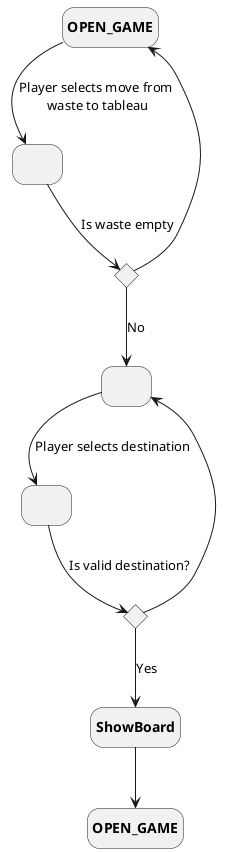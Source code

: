 @startuml Player Moves Card From Waste to Tableau
hide empty description
state "**OPEN_GAME**" as 0
state " " as 1
state " " as 2
state " " as 3
state "**ShowBoard**" as 4
state "**OPEN_GAME**" as 5

0 -down-> 1 : Player selects move from\n waste to tableau
state choice <<choice>>
1 -down-> choice : Is waste empty
choice --> 0
choice -down-> 3:  No
3 -down-> 2 : Player selects destination
state choice1 <<choice>>
2 -down-> choice1 : Is valid destination?
choice1 -down-> 4 : Yes
choice1 --> 3
4 -down-> 5
@enduml
